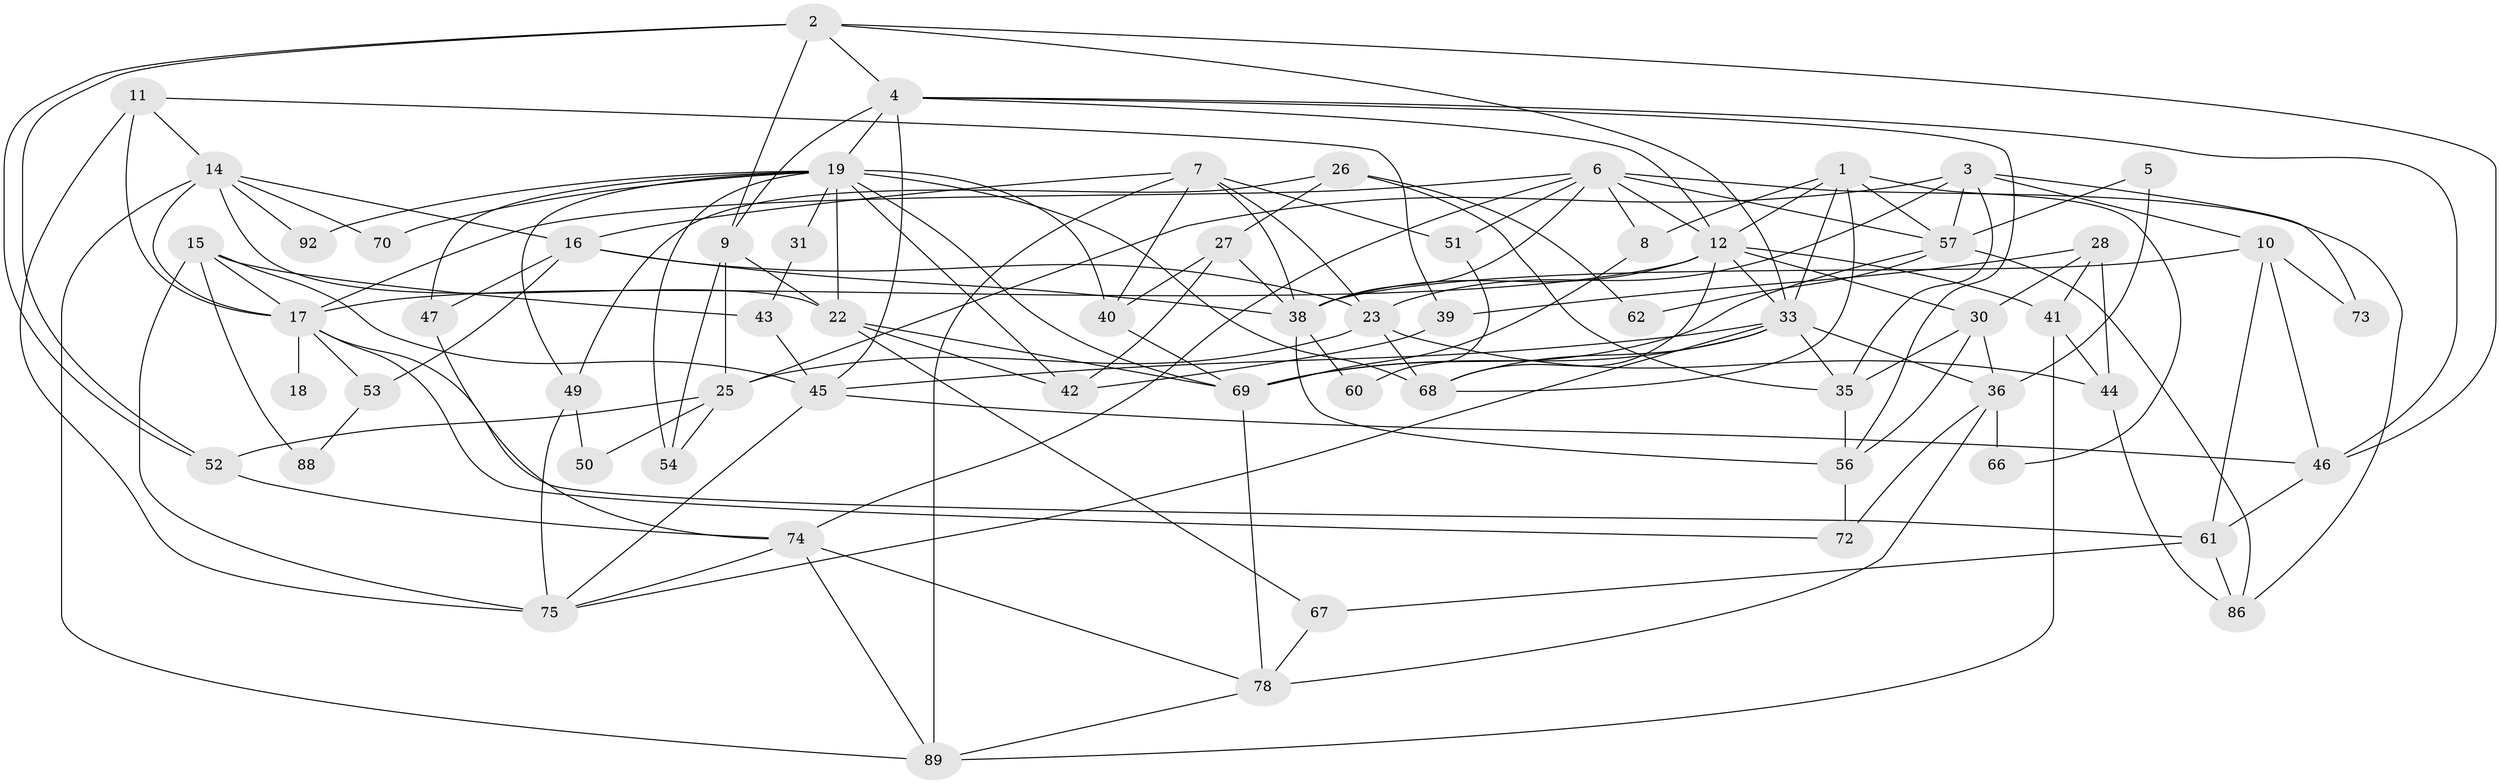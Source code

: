 // original degree distribution, {5: 0.19, 6: 0.12, 4: 0.25, 2: 0.17, 3: 0.23, 9: 0.01, 7: 0.03}
// Generated by graph-tools (version 1.1) at 2025/38/02/21/25 10:38:59]
// undirected, 64 vertices, 151 edges
graph export_dot {
graph [start="1"]
  node [color=gray90,style=filled];
  1 [super="+13"];
  2 [super="+77"];
  3 [super="+94"];
  4 [super="+29"];
  5;
  6 [super="+20"];
  7 [super="+55"];
  8;
  9 [super="+95"];
  10 [super="+21"];
  11;
  12;
  14 [super="+32"];
  15 [super="+83"];
  16 [super="+34"];
  17 [super="+24"];
  18;
  19 [super="+59"];
  22 [super="+85"];
  23 [super="+93"];
  25 [super="+48"];
  26 [super="+99"];
  27;
  28 [super="+37"];
  30;
  31;
  33 [super="+65"];
  35 [super="+64"];
  36 [super="+58"];
  38 [super="+81"];
  39 [super="+79"];
  40;
  41 [super="+100"];
  42;
  43;
  44;
  45;
  46 [super="+82"];
  47;
  49 [super="+71"];
  50;
  51;
  52;
  53;
  54;
  56 [super="+91"];
  57 [super="+84"];
  60;
  61 [super="+63"];
  62;
  66;
  67;
  68 [super="+80"];
  69 [super="+97"];
  70;
  72;
  73;
  74 [super="+98"];
  75 [super="+76"];
  78 [super="+90"];
  86 [super="+87"];
  88;
  89 [super="+96"];
  92;
  1 -- 57;
  1 -- 66;
  1 -- 33;
  1 -- 8;
  1 -- 12;
  1 -- 68;
  2 -- 52;
  2 -- 52;
  2 -- 9;
  2 -- 33;
  2 -- 46;
  2 -- 4;
  3 -- 73;
  3 -- 23;
  3 -- 25;
  3 -- 35;
  3 -- 57;
  3 -- 10;
  4 -- 45;
  4 -- 12;
  4 -- 46;
  4 -- 19;
  4 -- 56;
  4 -- 9;
  5 -- 36;
  5 -- 57;
  6 -- 38;
  6 -- 51;
  6 -- 17;
  6 -- 86;
  6 -- 8;
  6 -- 12;
  6 -- 57;
  6 -- 74;
  7 -- 89;
  7 -- 23;
  7 -- 40;
  7 -- 51;
  7 -- 38;
  7 -- 16;
  8 -- 69;
  9 -- 25;
  9 -- 54;
  9 -- 22;
  10 -- 38;
  10 -- 61 [weight=2];
  10 -- 73;
  10 -- 46;
  11 -- 75;
  11 -- 39;
  11 -- 14;
  11 -- 17;
  12 -- 17;
  12 -- 30;
  12 -- 41;
  12 -- 68;
  12 -- 33;
  12 -- 38;
  14 -- 22;
  14 -- 16;
  14 -- 89;
  14 -- 92;
  14 -- 70;
  14 -- 17 [weight=2];
  15 -- 17;
  15 -- 43;
  15 -- 88;
  15 -- 45;
  15 -- 75;
  16 -- 23 [weight=2];
  16 -- 38;
  16 -- 47;
  16 -- 53;
  17 -- 18 [weight=2];
  17 -- 53;
  17 -- 61;
  17 -- 72;
  19 -- 54;
  19 -- 22;
  19 -- 31;
  19 -- 47;
  19 -- 70;
  19 -- 40;
  19 -- 42;
  19 -- 92;
  19 -- 69;
  19 -- 68;
  19 -- 49;
  22 -- 69 [weight=2];
  22 -- 42;
  22 -- 67;
  23 -- 68;
  23 -- 44;
  23 -- 25;
  25 -- 54;
  25 -- 50;
  25 -- 52;
  26 -- 35;
  26 -- 62 [weight=2];
  26 -- 27;
  26 -- 49;
  27 -- 40;
  27 -- 42;
  27 -- 38;
  28 -- 44;
  28 -- 30 [weight=2];
  28 -- 39;
  28 -- 41;
  30 -- 35;
  30 -- 36;
  30 -- 56;
  31 -- 43;
  33 -- 75;
  33 -- 36;
  33 -- 35;
  33 -- 69;
  33 -- 45;
  33 -- 68;
  35 -- 56;
  36 -- 66;
  36 -- 72;
  36 -- 78;
  38 -- 56;
  38 -- 60;
  39 -- 42;
  40 -- 69;
  41 -- 89;
  41 -- 44;
  43 -- 45;
  44 -- 86;
  45 -- 46;
  45 -- 75;
  46 -- 61;
  47 -- 74;
  49 -- 75;
  49 -- 50;
  51 -- 60;
  52 -- 74;
  53 -- 88;
  56 -- 72;
  57 -- 62;
  57 -- 86;
  57 -- 69;
  61 -- 67;
  61 -- 86;
  67 -- 78;
  69 -- 78;
  74 -- 89;
  74 -- 75;
  74 -- 78;
  78 -- 89;
}
